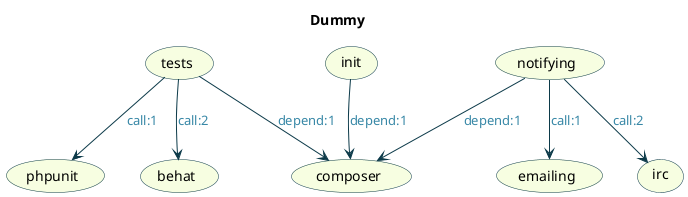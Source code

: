 @startuml

title Dummy
skinparam Arrow {
    Color #0C3A49
    FontColor #3787A6
}
skinparam Usecase {
    BackgroundColor #F7FEE1
    BorderColor #0C3A49
}

(init)
(composer)
(tests)
(notifying)
(emailing)
(irc)
(phpunit)
(behat)

(init) --> (composer) : depend:1
(tests) --> (phpunit) : call:1
(tests) --> (behat) : call:2
(tests) --> (composer) : depend:1
(notifying) --> (emailing) : call:1
(notifying) --> (irc) : call:2
(notifying) --> (composer) : depend:1
@enduml
